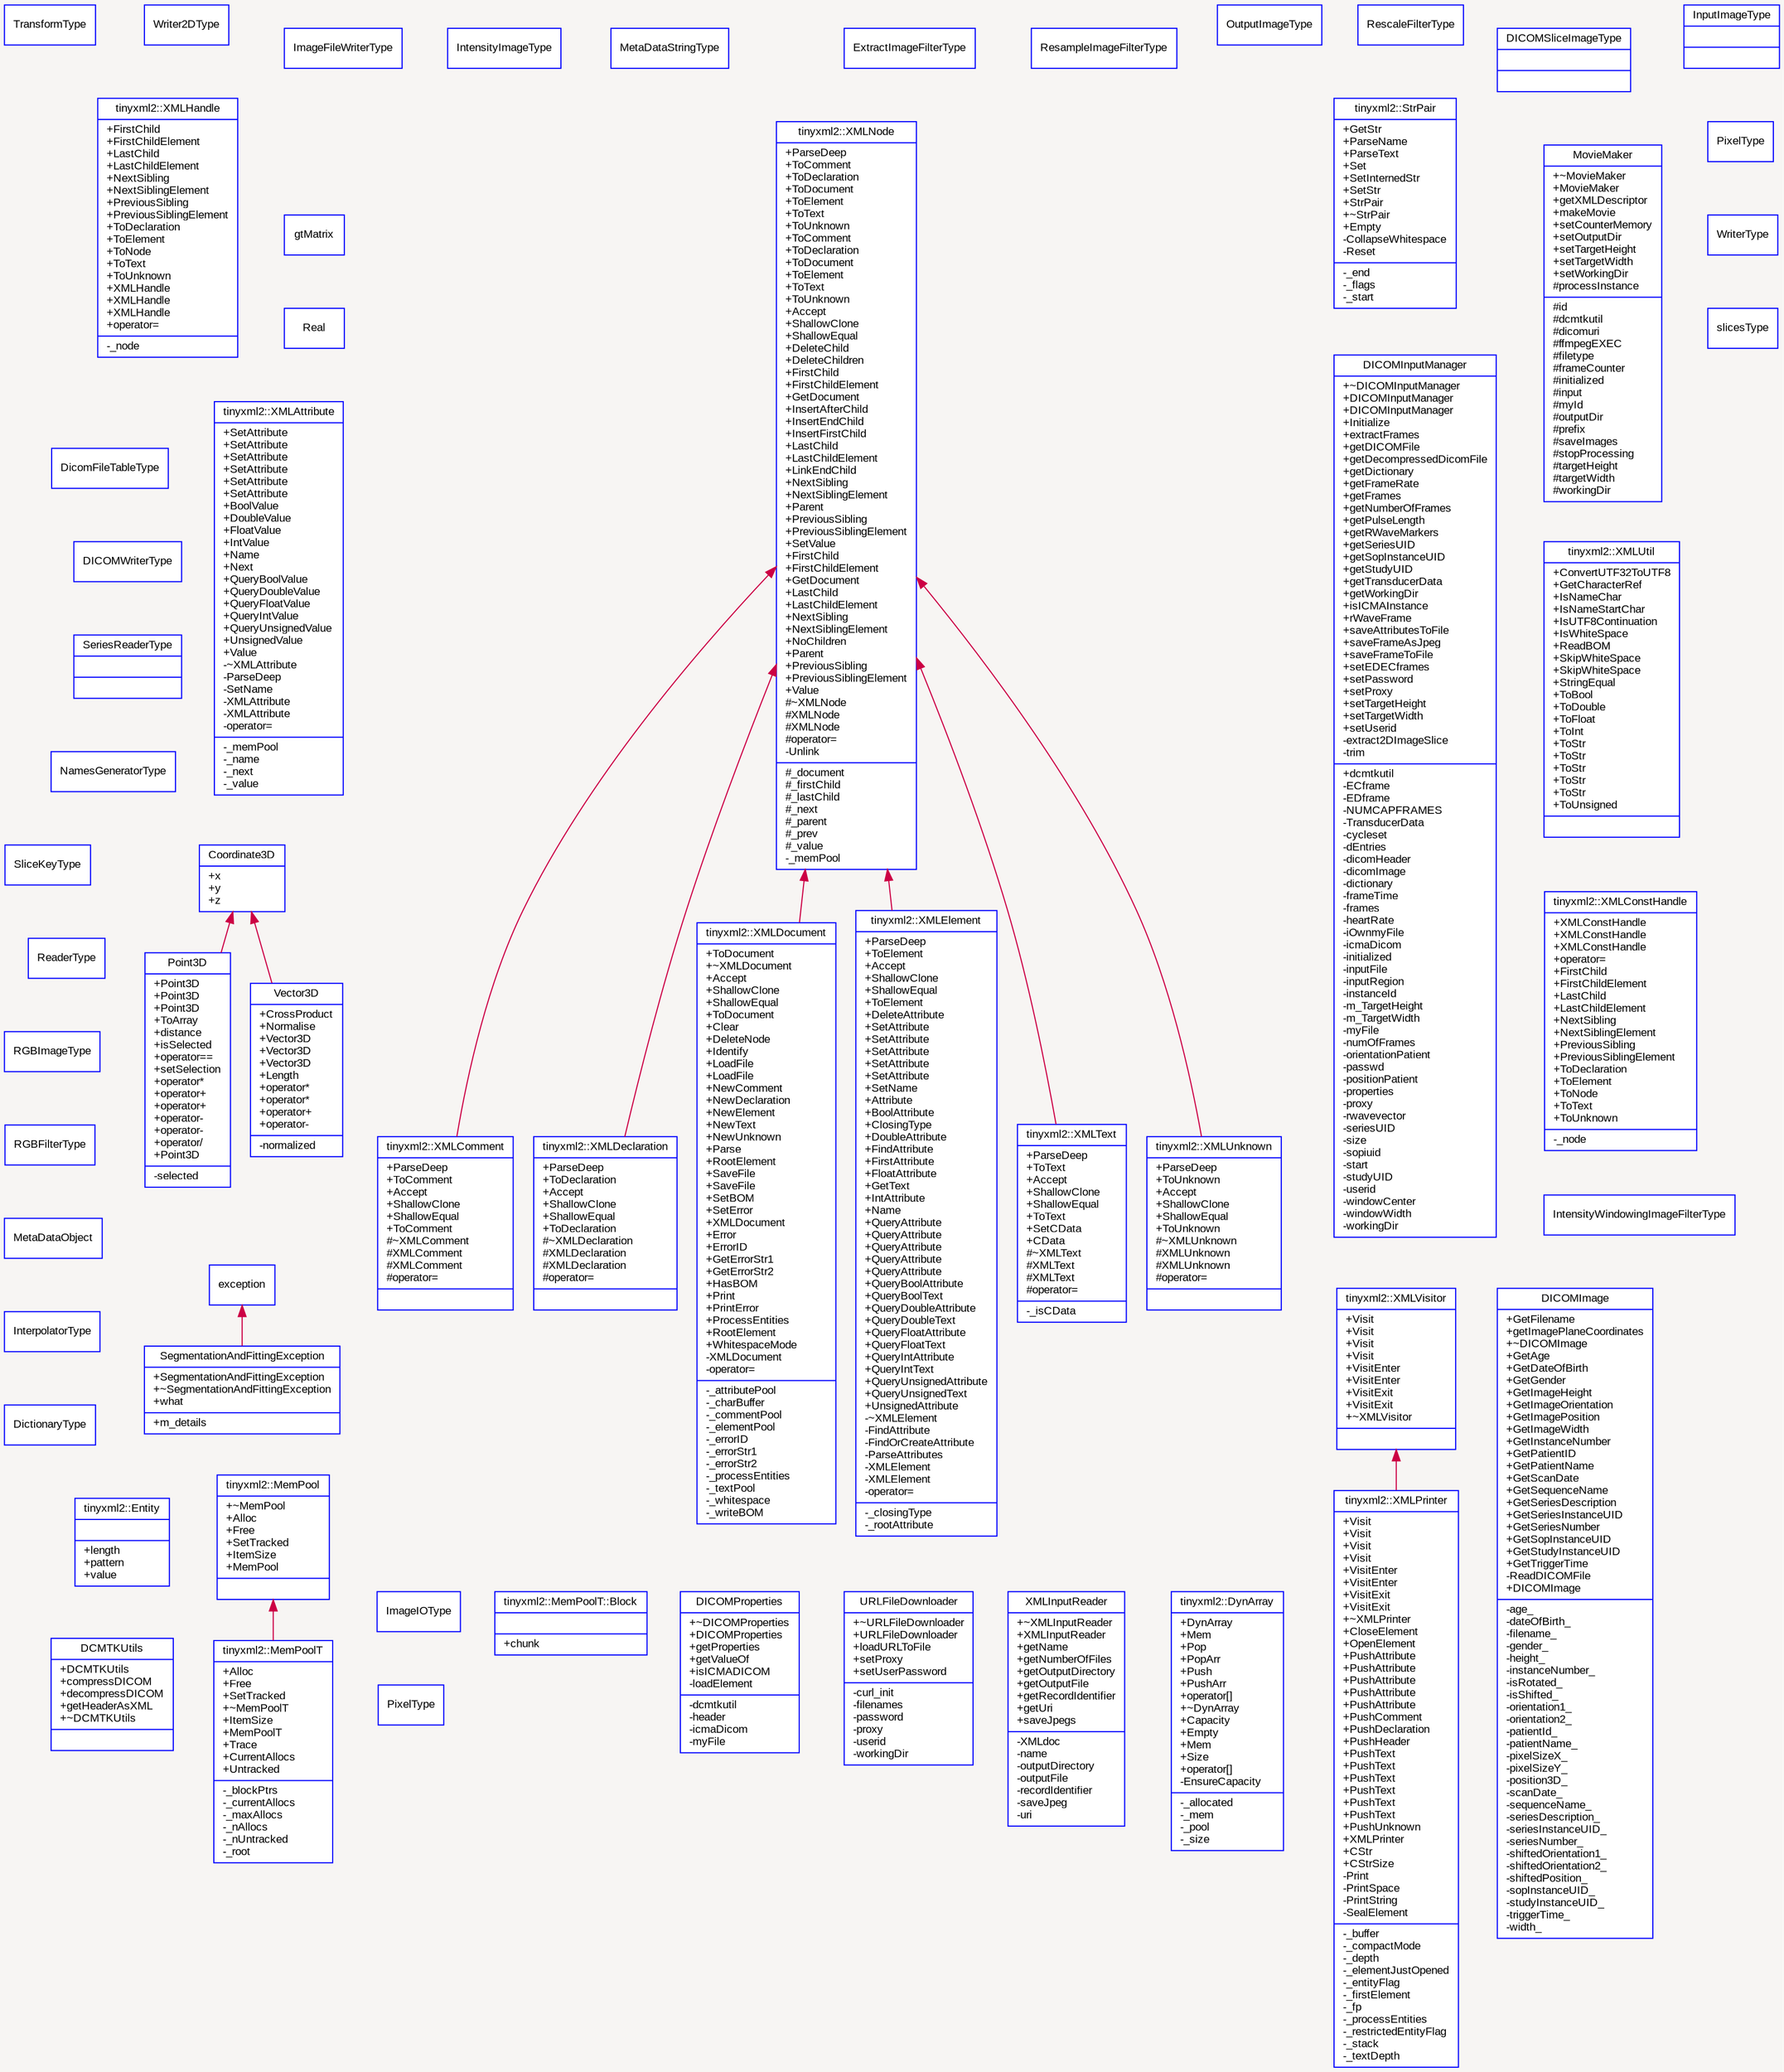 digraph "" {
  graph [packmode="graph", bgcolor="#F7F5F3", fontname="Arial", fontsize="10", rankdir="BT", concentrate="true", label=""];
  node [shape="polygon", fontcolor="black", style="filled", fontname="Arial", fontsize="10", color="blue", label="", fillcolor="white", sides="4"];
  edge [fontname="Arial", fontsize="10", color="#CC0044", label=""];
  graph [bgcolor="#F7F5F3"];
  __N1 [shape="record", label="{tinyxml2::MemPoolT::Block||+chunk\l}"];
  __N2 [shape="record", label="{Coordinate3D|+operator<\l+operator==\l+operator>\l#Coordinate3D\l#Coordinate3D\l|+x\l+y\l+z\l}"];
  __N3 [shape="record", label="{Point3D|+Point3D\l+Point3D\l+Point3D\l+ToArray\l+distance\l+isSelected\l+operator==\l+setSelection\l+operator*\l+operator+\l+operator+\l+operator-\l+operator-\l+operator/\l+Point3D\l|-selected\l}"];
  __N4 [shape="record", label="{Vector3D|+CrossProduct\l+Normalise\l+Vector3D\l+Vector3D\l+Vector3D\l+Length\l+operator*\l+operator*\l+operator+\l+operator-\l|-normalized\l}"];
  __N5 [shape="record", label="{DCMTKUtils|+DCMTKUtils\l+compressDICOM\l+decompressDICOM\l+getHeaderAsXML\l+~DCMTKUtils\l|}"];
  __N6 [shape="record", label="{DICOMImage|+GetFilename\l+getImagePlaneCoordinates\l+~DICOMImage\l+GetAge\l+GetDateOfBirth\l+GetGender\l+GetImageHeight\l+GetImageOrientation\l+GetImagePosition\l+GetImageWidth\l+GetInstanceNumber\l+GetPatientID\l+GetPatientName\l+GetScanDate\l+GetSequenceName\l+GetSeriesDescription\l+GetSeriesInstanceUID\l+GetSeriesNumber\l+GetSopInstanceUID\l+GetStudyInstanceUID\l+GetTriggerTime\l-ReadDICOMFile\l+DICOMImage\l|-age_\l-dateOfBirth_\l-filename_\l-gender_\l-height_\l-instanceNumber_\l-isRotated_\l-isShifted_\l-orientation1_\l-orientation2_\l-patientId_\l-patientName_\l-pixelSizeX_\l-pixelSizeY_\l-position3D_\l-scanDate_\l-sequenceName_\l-seriesDescription_\l-seriesInstanceUID_\l-seriesNumber_\l-shiftedOrientation1_\l-shiftedOrientation2_\l-shiftedPosition_\l-sopInstanceUID_\l-studyInstanceUID_\l-triggerTime_\l-width_\l}"];
  __N7 [shape="record", label="{DICOMInputManager|+~DICOMInputManager\l+DICOMInputManager\l+DICOMInputManager\l+Initialize\l+extractFrames\l+getDICOMFile\l+getDecompressedDicomFile\l+getDictionary\l+getFrameRate\l+getFrames\l+getNumberOfFrames\l+getPulseLength\l+getRWaveMarkers\l+getSeriesUID\l+getSopInstanceUID\l+getStudyUID\l+getTransducerData\l+getWorkingDir\l+isICMAInstance\l+rWaveFrame\l+saveAttributesToFile\l+saveFrameAsJpeg\l+saveFrameToFile\l+setEDECframes\l+setPassword\l+setProxy\l+setTargetHeight\l+setTargetWidth\l+setUserid\l-extract2DImageSlice\l-trim\l|+dcmtkutil\l-ECframe\l-EDframe\l-NUMCAPFRAMES\l-TransducerData\l-cycleset\l-dEntries\l-dicomHeader\l-dicomImage\l-dictionary\l-frameTime\l-frames\l-heartRate\l-iOwnmyFile\l-icmaDicom\l-initialized\l-inputFile\l-inputRegion\l-instanceId\l-m_TargetHeight\l-m_TargetWidth\l-myFile\l-numOfFrames\l-orientationPatient\l-passwd\l-positionPatient\l-properties\l-proxy\l-rwavevector\l-seriesUID\l-size\l-sopiuid\l-start\l-studyUID\l-userid\l-windowCenter\l-windowWidth\l-workingDir\l}"];
  __N8 [shape="record", label="{DICOMProperties|+~DICOMProperties\l+DICOMProperties\l+getProperties\l+getValueOf\l+isICMADICOM\l-loadElement\l|-dcmtkutil\l-header\l-icmaDicom\l-myFile\l}"];
  __N9 [shape="record", label="{DICOMSliceImageType||}"];
  __N10 [shape="record", label="DICOMWriterType"];
  __N11 [shape="record", label="DicomFileTableType"];
  __N12 [shape="record", label="DictionaryType"];
  __N13 [shape="record", label="{tinyxml2::DynArray|+DynArray\l+Mem\l+Pop\l+PopArr\l+Push\l+PushArr\l+operator[]\l+~DynArray\l+Capacity\l+Empty\l+Mem\l+Size\l+operator[]\l-EnsureCapacity\l|-_allocated\l-_mem\l-_pool\l-_size\l}"];
  __N14 [shape="record", label="{tinyxml2::Entity||+length\l+pattern\l+value\l}"];
  __N15 [shape="record", label="ExtractImageFilterType"];
  __N16 [shape="record", label="ImageFileWriterType"];
  __N17 [shape="record", label="ImageIOType"];
  __N18 [shape="record", label="{InputImageType||}"];
  __N19 [shape="record", label="IntensityImageType"];
  __N20 [shape="record", label="IntensityWindowingImageFilterType"];
  __N21 [shape="record", label="InterpolatorType"];
  __N22 [shape="record", label="{tinyxml2::MemPool|+~MemPool\l+Alloc\l+Free\l+SetTracked\l+ItemSize\l+MemPool\l|}"];
  __N23 [shape="record", label="{tinyxml2::MemPoolT|+Alloc\l+Free\l+SetTracked\l+~MemPoolT\l+ItemSize\l+MemPoolT\l+Trace\l+CurrentAllocs\l+Untracked\l|-_blockPtrs\l-_currentAllocs\l-_maxAllocs\l-_nAllocs\l-_nUntracked\l-_root\l}"];
  __N24 [shape="record", label="MetaDataObject"];
  __N25 [shape="record", label="MetaDataStringType"];
  __N26 [shape="record", label="{MovieMaker|+~MovieMaker\l+MovieMaker\l+getXMLDescriptor\l+makeMovie\l+setCounterMemory\l+setOutputDir\l+setTargetHeight\l+setTargetWidth\l+setWorkingDir\l#processInstance\l|#id\l#dcmtkutil\l#dicomuri\l#ffmpegEXEC\l#filetype\l#frameCounter\l#initialized\l#input\l#myId\l#outputDir\l#prefix\l#saveImages\l#stopProcessing\l#targetHeight\l#targetWidth\l#workingDir\l}"];
  __N27 [shape="record", label="NamesGeneratorType"];
  __N28 [shape="record", label="OutputImageType"];
  __N29 [shape="record", label="PixelType"];
  __N30 [shape="record", label="PixelType"];
  __N31 [shape="record", label="RGBFilterType"];
  __N32 [shape="record", label="RGBImageType"];
  __N33 [shape="record", label="ReaderType"];
  __N34 [shape="record", label="Real"];
  __N35 [shape="record", label="ResampleImageFilterType"];
  __N36 [shape="record", label="RescaleFilterType"];
  __N37 [shape="record", label="{SegmentationAndFittingException|+SegmentationAndFittingException\l+~SegmentationAndFittingException\l+what\l|+m_details\l}"];
  __N38 [shape="record", label="exception"];
  __N39 [shape="record", label="{SeriesReaderType||}"];
  __N40 [shape="record", label="SliceKeyType"];
  __N41 [shape="record", label="{tinyxml2::StrPair|+GetStr\l+ParseName\l+ParseText\l+Set\l+SetInternedStr\l+SetStr\l+StrPair\l+~StrPair\l+Empty\l-CollapseWhitespace\l-Reset\l|-_end\l-_flags\l-_start\l}"];
  __N42 [shape="record", label="TransformType"];
  __N43 [shape="record", label="{URLFileDownloader|+~URLFileDownloader\l+URLFileDownloader\l+loadURLToFile\l+setProxy\l+setUserPassword\l|-curl_init\l-filenames\l-password\l-proxy\l-userid\l-workingDir\l}"];
  __N44 [shape="record", label="Writer2DType"];
  __N45 [shape="record", label="WriterType"];
  __N46 [shape="record", label="{tinyxml2::XMLAttribute|+SetAttribute\l+SetAttribute\l+SetAttribute\l+SetAttribute\l+SetAttribute\l+SetAttribute\l+BoolValue\l+DoubleValue\l+FloatValue\l+IntValue\l+Name\l+Next\l+QueryBoolValue\l+QueryDoubleValue\l+QueryFloatValue\l+QueryIntValue\l+QueryUnsignedValue\l+UnsignedValue\l+Value\l-~XMLAttribute\l-ParseDeep\l-SetName\l-XMLAttribute\l-XMLAttribute\l-operator=\l|-_memPool\l-_name\l-_next\l-_value\l}"];
  __N47 [shape="record", label="{tinyxml2::XMLComment|+ParseDeep\l+ToComment\l+Accept\l+ShallowClone\l+ShallowEqual\l+ToComment\l#~XMLComment\l#XMLComment\l#XMLComment\l#operator=\l|}"];
  __N48 [shape="record", label="{tinyxml2::XMLNode|+ParseDeep\l+ToComment\l+ToDeclaration\l+ToDocument\l+ToElement\l+ToText\l+ToUnknown\l+ToComment\l+ToDeclaration\l+ToDocument\l+ToElement\l+ToText\l+ToUnknown\l+Accept\l+ShallowClone\l+ShallowEqual\l+DeleteChild\l+DeleteChildren\l+FirstChild\l+FirstChildElement\l+GetDocument\l+InsertAfterChild\l+InsertEndChild\l+InsertFirstChild\l+LastChild\l+LastChildElement\l+LinkEndChild\l+NextSibling\l+NextSiblingElement\l+Parent\l+PreviousSibling\l+PreviousSiblingElement\l+SetValue\l+FirstChild\l+FirstChildElement\l+GetDocument\l+LastChild\l+LastChildElement\l+NextSibling\l+NextSiblingElement\l+NoChildren\l+Parent\l+PreviousSibling\l+PreviousSiblingElement\l+Value\l#~XMLNode\l#XMLNode\l#XMLNode\l#operator=\l-Unlink\l|#_document\l#_firstChild\l#_lastChild\l#_next\l#_parent\l#_prev\l#_value\l-_memPool\l}"];
  __N49 [shape="record", label="{tinyxml2::XMLConstHandle|+XMLConstHandle\l+XMLConstHandle\l+XMLConstHandle\l+operator=\l+FirstChild\l+FirstChildElement\l+LastChild\l+LastChildElement\l+NextSibling\l+NextSiblingElement\l+PreviousSibling\l+PreviousSiblingElement\l+ToDeclaration\l+ToElement\l+ToNode\l+ToText\l+ToUnknown\l|-_node\l}"];
  __N50 [shape="record", label="{tinyxml2::XMLDeclaration|+ParseDeep\l+ToDeclaration\l+Accept\l+ShallowClone\l+ShallowEqual\l+ToDeclaration\l#~XMLDeclaration\l#XMLDeclaration\l#XMLDeclaration\l#operator=\l|}"];
  __N51 [shape="record", label="{tinyxml2::XMLDocument|+ToDocument\l+~XMLDocument\l+Accept\l+ShallowClone\l+ShallowEqual\l+ToDocument\l+Clear\l+DeleteNode\l+Identify\l+LoadFile\l+LoadFile\l+NewComment\l+NewDeclaration\l+NewElement\l+NewText\l+NewUnknown\l+Parse\l+RootElement\l+SaveFile\l+SaveFile\l+SetBOM\l+SetError\l+XMLDocument\l+Error\l+ErrorID\l+GetErrorStr1\l+GetErrorStr2\l+HasBOM\l+Print\l+PrintError\l+ProcessEntities\l+RootElement\l+WhitespaceMode\l-XMLDocument\l-operator=\l|-_attributePool\l-_charBuffer\l-_commentPool\l-_elementPool\l-_errorID\l-_errorStr1\l-_errorStr2\l-_processEntities\l-_textPool\l-_whitespace\l-_writeBOM\l}"];
  __N52 [shape="record", label="{tinyxml2::XMLElement|+ParseDeep\l+ToElement\l+Accept\l+ShallowClone\l+ShallowEqual\l+ToElement\l+DeleteAttribute\l+SetAttribute\l+SetAttribute\l+SetAttribute\l+SetAttribute\l+SetAttribute\l+SetName\l+Attribute\l+BoolAttribute\l+ClosingType\l+DoubleAttribute\l+FindAttribute\l+FirstAttribute\l+FloatAttribute\l+GetText\l+IntAttribute\l+Name\l+QueryAttribute\l+QueryAttribute\l+QueryAttribute\l+QueryAttribute\l+QueryAttribute\l+QueryBoolAttribute\l+QueryBoolText\l+QueryDoubleAttribute\l+QueryDoubleText\l+QueryFloatAttribute\l+QueryFloatText\l+QueryIntAttribute\l+QueryIntText\l+QueryUnsignedAttribute\l+QueryUnsignedText\l+UnsignedAttribute\l-~XMLElement\l-FindAttribute\l-FindOrCreateAttribute\l-ParseAttributes\l-XMLElement\l-XMLElement\l-operator=\l|-_closingType\l-_rootAttribute\l}"];
  __N53 [shape="record", label="{tinyxml2::XMLHandle|+FirstChild\l+FirstChildElement\l+LastChild\l+LastChildElement\l+NextSibling\l+NextSiblingElement\l+PreviousSibling\l+PreviousSiblingElement\l+ToDeclaration\l+ToElement\l+ToNode\l+ToText\l+ToUnknown\l+XMLHandle\l+XMLHandle\l+XMLHandle\l+operator=\l|-_node\l}"];
  __N54 [shape="record", label="{XMLInputReader|+~XMLInputReader\l+XMLInputReader\l+getName\l+getNumberOfFiles\l+getOutputDirectory\l+getOutputFile\l+getRecordIdentifier\l+getUri\l+saveJpegs\l|-XMLdoc\l-name\l-outputDirectory\l-outputFile\l-recordIdentifier\l-saveJpeg\l-uri\l}"];
  __N55 [shape="record", label="{tinyxml2::XMLPrinter|+Visit\l+Visit\l+Visit\l+Visit\l+VisitEnter\l+VisitEnter\l+VisitExit\l+VisitExit\l+~XMLPrinter\l+CloseElement\l+OpenElement\l+PushAttribute\l+PushAttribute\l+PushAttribute\l+PushAttribute\l+PushAttribute\l+PushComment\l+PushDeclaration\l+PushHeader\l+PushText\l+PushText\l+PushText\l+PushText\l+PushText\l+PushText\l+PushUnknown\l+XMLPrinter\l+CStr\l+CStrSize\l-Print\l-PrintSpace\l-PrintString\l-SealElement\l|-_buffer\l-_compactMode\l-_depth\l-_elementJustOpened\l-_entityFlag\l-_firstElement\l-_fp\l-_processEntities\l-_restrictedEntityFlag\l-_stack\l-_textDepth\l}"];
  __N56 [shape="record", label="{tinyxml2::XMLVisitor|+Visit\l+Visit\l+Visit\l+Visit\l+VisitEnter\l+VisitEnter\l+VisitExit\l+VisitExit\l+~XMLVisitor\l|}"];
  __N57 [shape="record", label="{tinyxml2::XMLText|+ParseDeep\l+ToText\l+Accept\l+ShallowClone\l+ShallowEqual\l+ToText\l+SetCData\l+CData\l#~XMLText\l#XMLText\l#XMLText\l#operator=\l|-_isCData\l}"];
  __N58 [shape="record", label="{tinyxml2::XMLUnknown|+ParseDeep\l+ToUnknown\l+Accept\l+ShallowClone\l+ShallowEqual\l+ToUnknown\l#~XMLUnknown\l#XMLUnknown\l#XMLUnknown\l#operator=\l|}"];
  __N59 [shape="record", label="{tinyxml2::XMLUtil|+ConvertUTF32ToUTF8\l+GetCharacterRef\l+IsNameChar\l+IsNameStartChar\l+IsUTF8Continuation\l+IsWhiteSpace\l+ReadBOM\l+SkipWhiteSpace\l+SkipWhiteSpace\l+StringEqual\l+ToBool\l+ToDouble\l+ToFloat\l+ToInt\l+ToStr\l+ToStr\l+ToStr\l+ToStr\l+ToStr\l+ToUnsigned\l|}"];
  __N60 [shape="record", label="gtMatrix"];
  __N61 [shape="record", label="slicesType"];
  __N3 -> __N2;
  __N4 -> __N2;
  __N23 -> __N22;
  __N37 -> __N38;
  __N47 -> __N48;
  __N50 -> __N48;
  __N51 -> __N48;
  __N52 -> __N48;
  __N55 -> __N56;
  __N57 -> __N48;
  __N58 -> __N48;
}
